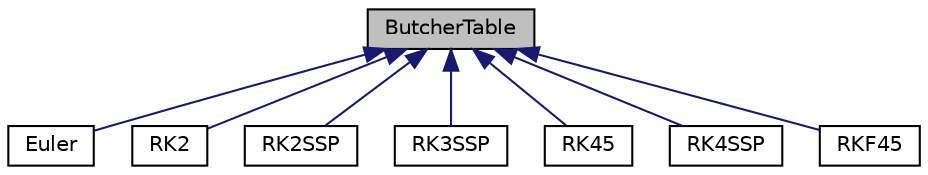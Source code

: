 digraph "ButcherTable"
{
  bgcolor="transparent";
  edge [fontname="Helvetica",fontsize="10",labelfontname="Helvetica",labelfontsize="10"];
  node [fontname="Helvetica",fontsize="10",shape=record];
  Node0 [label="ButcherTable",height=0.2,width=0.4,color="black", fillcolor="grey75", style="filled", fontcolor="black"];
  Node0 -> Node1 [dir="back",color="midnightblue",fontsize="10",style="solid",fontname="Helvetica"];
  Node1 [label="Euler",height=0.2,width=0.4,color="black",URL="$a02268.html",tooltip="1st order ode time integrater "];
  Node0 -> Node2 [dir="back",color="midnightblue",fontsize="10",style="solid",fontname="Helvetica"];
  Node2 [label="RK2",height=0.2,width=0.4,color="black",URL="$a02272.html",tooltip="Second order Runge-Kutta ode time integrater. "];
  Node0 -> Node3 [dir="back",color="midnightblue",fontsize="10",style="solid",fontname="Helvetica"];
  Node3 [label="RK2SSP",height=0.2,width=0.4,color="black",URL="$a02276.html"];
  Node0 -> Node4 [dir="back",color="midnightblue",fontsize="10",style="solid",fontname="Helvetica"];
  Node4 [label="RK3SSP",height=0.2,width=0.4,color="black",URL="$a02280.html"];
  Node0 -> Node5 [dir="back",color="midnightblue",fontsize="10",style="solid",fontname="Helvetica"];
  Node5 [label="RK45",height=0.2,width=0.4,color="black",URL="$a02284.html",tooltip="Fourth order Runge-Kutta ode time integrater. "];
  Node0 -> Node6 [dir="back",color="midnightblue",fontsize="10",style="solid",fontname="Helvetica"];
  Node6 [label="RK4SSP",height=0.2,width=0.4,color="black",URL="$a02288.html"];
  Node0 -> Node7 [dir="back",color="midnightblue",fontsize="10",style="solid",fontname="Helvetica"];
  Node7 [label="RKF45",height=0.2,width=0.4,color="black",URL="$a02292.html",tooltip="Fourth order Runge-Kutta-Feglberg. "];
}
